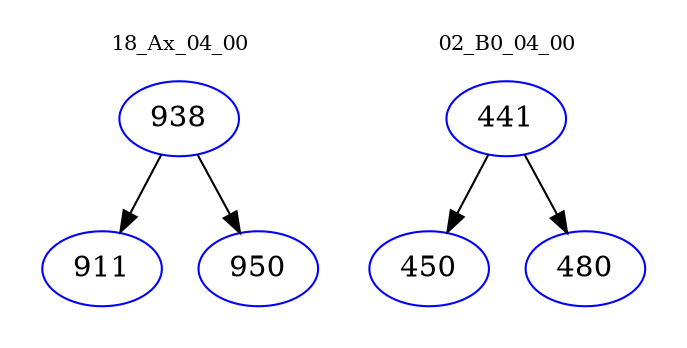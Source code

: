 digraph{
subgraph cluster_0 {
color = white
label = "18_Ax_04_00";
fontsize=10;
T0_938 [label="938", color="blue"]
T0_938 -> T0_911 [color="black"]
T0_911 [label="911", color="blue"]
T0_938 -> T0_950 [color="black"]
T0_950 [label="950", color="blue"]
}
subgraph cluster_1 {
color = white
label = "02_B0_04_00";
fontsize=10;
T1_441 [label="441", color="blue"]
T1_441 -> T1_450 [color="black"]
T1_450 [label="450", color="blue"]
T1_441 -> T1_480 [color="black"]
T1_480 [label="480", color="blue"]
}
}

